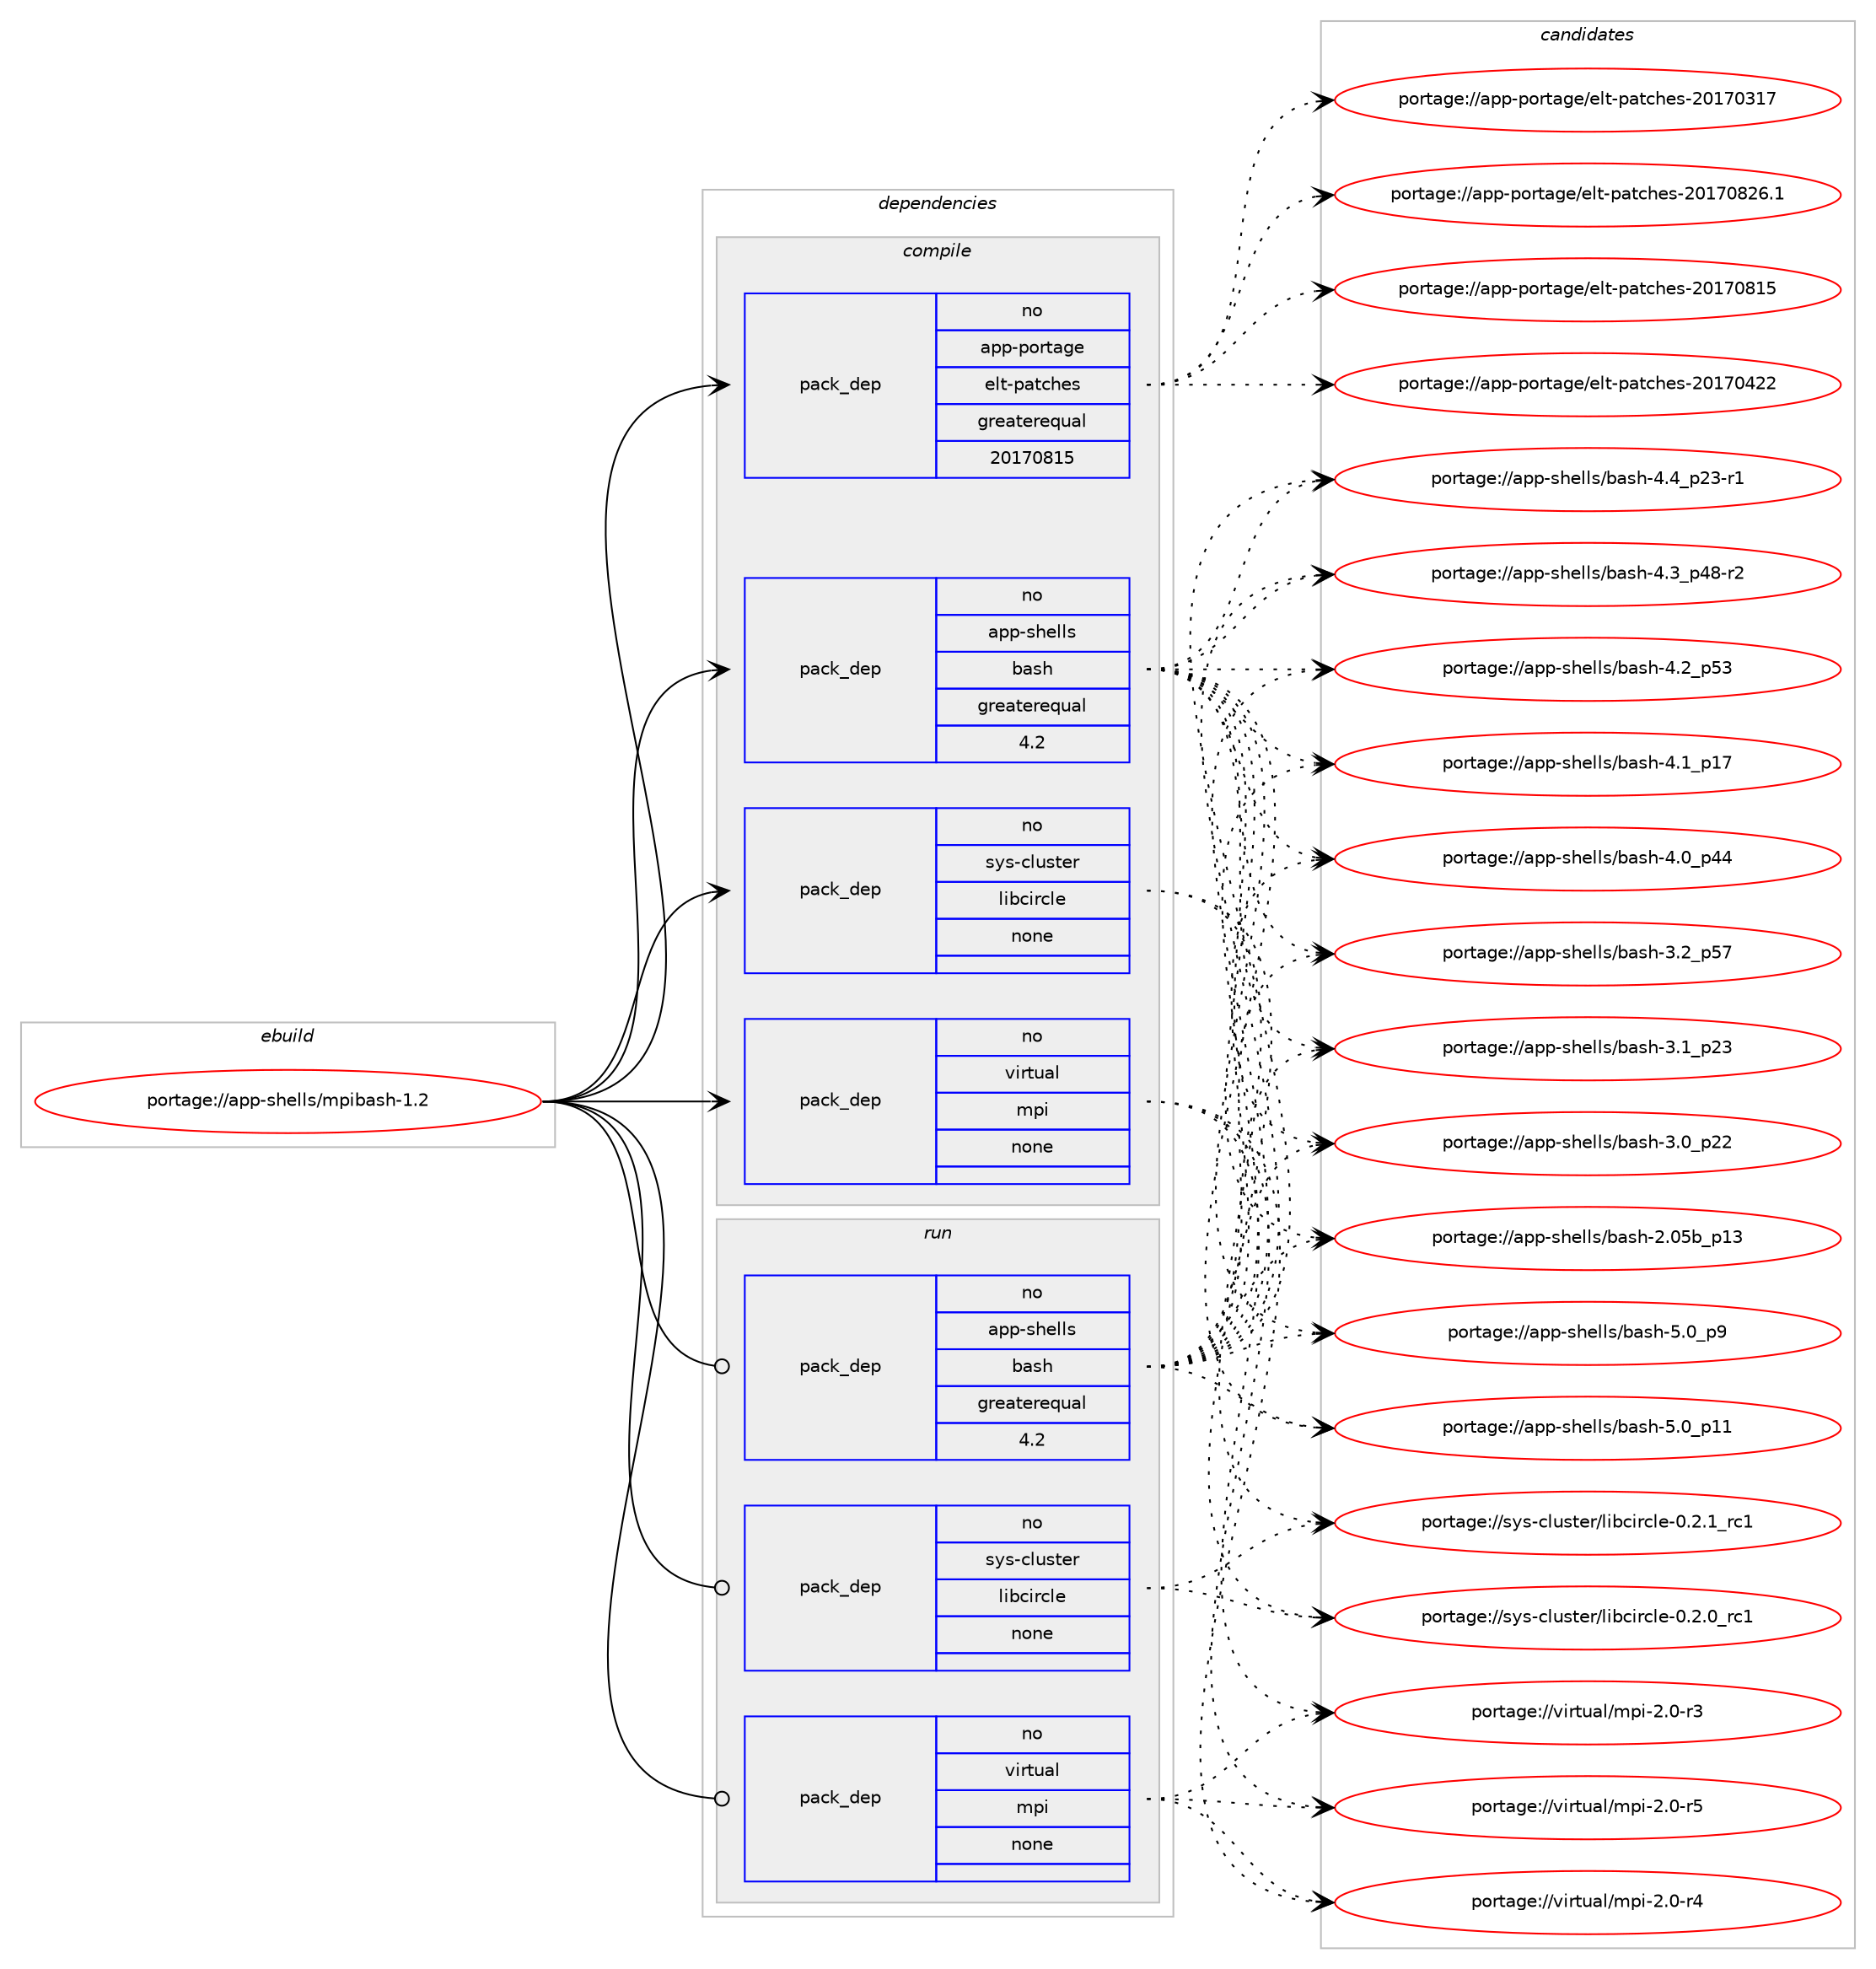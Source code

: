 digraph prolog {

# *************
# Graph options
# *************

newrank=true;
concentrate=true;
compound=true;
graph [rankdir=LR,fontname=Helvetica,fontsize=10,ranksep=1.5];#, ranksep=2.5, nodesep=0.2];
edge  [arrowhead=vee];
node  [fontname=Helvetica,fontsize=10];

# **********
# The ebuild
# **********

subgraph cluster_leftcol {
color=gray;
label=<<i>ebuild</i>>;
id [label="portage://app-shells/mpibash-1.2", color=red, width=4, href="../app-shells/mpibash-1.2.svg"];
}

# ****************
# The dependencies
# ****************

subgraph cluster_midcol {
color=gray;
label=<<i>dependencies</i>>;
subgraph cluster_compile {
fillcolor="#eeeeee";
style=filled;
label=<<i>compile</i>>;
subgraph pack451518 {
dependency600309 [label=<<TABLE BORDER="0" CELLBORDER="1" CELLSPACING="0" CELLPADDING="4" WIDTH="220"><TR><TD ROWSPAN="6" CELLPADDING="30">pack_dep</TD></TR><TR><TD WIDTH="110">no</TD></TR><TR><TD>app-portage</TD></TR><TR><TD>elt-patches</TD></TR><TR><TD>greaterequal</TD></TR><TR><TD>20170815</TD></TR></TABLE>>, shape=none, color=blue];
}
id:e -> dependency600309:w [weight=20,style="solid",arrowhead="vee"];
subgraph pack451519 {
dependency600310 [label=<<TABLE BORDER="0" CELLBORDER="1" CELLSPACING="0" CELLPADDING="4" WIDTH="220"><TR><TD ROWSPAN="6" CELLPADDING="30">pack_dep</TD></TR><TR><TD WIDTH="110">no</TD></TR><TR><TD>app-shells</TD></TR><TR><TD>bash</TD></TR><TR><TD>greaterequal</TD></TR><TR><TD>4.2</TD></TR></TABLE>>, shape=none, color=blue];
}
id:e -> dependency600310:w [weight=20,style="solid",arrowhead="vee"];
subgraph pack451520 {
dependency600311 [label=<<TABLE BORDER="0" CELLBORDER="1" CELLSPACING="0" CELLPADDING="4" WIDTH="220"><TR><TD ROWSPAN="6" CELLPADDING="30">pack_dep</TD></TR><TR><TD WIDTH="110">no</TD></TR><TR><TD>sys-cluster</TD></TR><TR><TD>libcircle</TD></TR><TR><TD>none</TD></TR><TR><TD></TD></TR></TABLE>>, shape=none, color=blue];
}
id:e -> dependency600311:w [weight=20,style="solid",arrowhead="vee"];
subgraph pack451521 {
dependency600312 [label=<<TABLE BORDER="0" CELLBORDER="1" CELLSPACING="0" CELLPADDING="4" WIDTH="220"><TR><TD ROWSPAN="6" CELLPADDING="30">pack_dep</TD></TR><TR><TD WIDTH="110">no</TD></TR><TR><TD>virtual</TD></TR><TR><TD>mpi</TD></TR><TR><TD>none</TD></TR><TR><TD></TD></TR></TABLE>>, shape=none, color=blue];
}
id:e -> dependency600312:w [weight=20,style="solid",arrowhead="vee"];
}
subgraph cluster_compileandrun {
fillcolor="#eeeeee";
style=filled;
label=<<i>compile and run</i>>;
}
subgraph cluster_run {
fillcolor="#eeeeee";
style=filled;
label=<<i>run</i>>;
subgraph pack451522 {
dependency600313 [label=<<TABLE BORDER="0" CELLBORDER="1" CELLSPACING="0" CELLPADDING="4" WIDTH="220"><TR><TD ROWSPAN="6" CELLPADDING="30">pack_dep</TD></TR><TR><TD WIDTH="110">no</TD></TR><TR><TD>app-shells</TD></TR><TR><TD>bash</TD></TR><TR><TD>greaterequal</TD></TR><TR><TD>4.2</TD></TR></TABLE>>, shape=none, color=blue];
}
id:e -> dependency600313:w [weight=20,style="solid",arrowhead="odot"];
subgraph pack451523 {
dependency600314 [label=<<TABLE BORDER="0" CELLBORDER="1" CELLSPACING="0" CELLPADDING="4" WIDTH="220"><TR><TD ROWSPAN="6" CELLPADDING="30">pack_dep</TD></TR><TR><TD WIDTH="110">no</TD></TR><TR><TD>sys-cluster</TD></TR><TR><TD>libcircle</TD></TR><TR><TD>none</TD></TR><TR><TD></TD></TR></TABLE>>, shape=none, color=blue];
}
id:e -> dependency600314:w [weight=20,style="solid",arrowhead="odot"];
subgraph pack451524 {
dependency600315 [label=<<TABLE BORDER="0" CELLBORDER="1" CELLSPACING="0" CELLPADDING="4" WIDTH="220"><TR><TD ROWSPAN="6" CELLPADDING="30">pack_dep</TD></TR><TR><TD WIDTH="110">no</TD></TR><TR><TD>virtual</TD></TR><TR><TD>mpi</TD></TR><TR><TD>none</TD></TR><TR><TD></TD></TR></TABLE>>, shape=none, color=blue];
}
id:e -> dependency600315:w [weight=20,style="solid",arrowhead="odot"];
}
}

# **************
# The candidates
# **************

subgraph cluster_choices {
rank=same;
color=gray;
label=<<i>candidates</i>>;

subgraph choice451518 {
color=black;
nodesep=1;
choice971121124511211111411697103101471011081164511297116991041011154550484955485650544649 [label="portage://app-portage/elt-patches-20170826.1", color=red, width=4,href="../app-portage/elt-patches-20170826.1.svg"];
choice97112112451121111141169710310147101108116451129711699104101115455048495548564953 [label="portage://app-portage/elt-patches-20170815", color=red, width=4,href="../app-portage/elt-patches-20170815.svg"];
choice97112112451121111141169710310147101108116451129711699104101115455048495548525050 [label="portage://app-portage/elt-patches-20170422", color=red, width=4,href="../app-portage/elt-patches-20170422.svg"];
choice97112112451121111141169710310147101108116451129711699104101115455048495548514955 [label="portage://app-portage/elt-patches-20170317", color=red, width=4,href="../app-portage/elt-patches-20170317.svg"];
dependency600309:e -> choice971121124511211111411697103101471011081164511297116991041011154550484955485650544649:w [style=dotted,weight="100"];
dependency600309:e -> choice97112112451121111141169710310147101108116451129711699104101115455048495548564953:w [style=dotted,weight="100"];
dependency600309:e -> choice97112112451121111141169710310147101108116451129711699104101115455048495548525050:w [style=dotted,weight="100"];
dependency600309:e -> choice97112112451121111141169710310147101108116451129711699104101115455048495548514955:w [style=dotted,weight="100"];
}
subgraph choice451519 {
color=black;
nodesep=1;
choice9711211245115104101108108115479897115104455346489511257 [label="portage://app-shells/bash-5.0_p9", color=red, width=4,href="../app-shells/bash-5.0_p9.svg"];
choice971121124511510410110810811547989711510445534648951124949 [label="portage://app-shells/bash-5.0_p11", color=red, width=4,href="../app-shells/bash-5.0_p11.svg"];
choice9711211245115104101108108115479897115104455246529511250514511449 [label="portage://app-shells/bash-4.4_p23-r1", color=red, width=4,href="../app-shells/bash-4.4_p23-r1.svg"];
choice9711211245115104101108108115479897115104455246519511252564511450 [label="portage://app-shells/bash-4.3_p48-r2", color=red, width=4,href="../app-shells/bash-4.3_p48-r2.svg"];
choice971121124511510410110810811547989711510445524650951125351 [label="portage://app-shells/bash-4.2_p53", color=red, width=4,href="../app-shells/bash-4.2_p53.svg"];
choice971121124511510410110810811547989711510445524649951124955 [label="portage://app-shells/bash-4.1_p17", color=red, width=4,href="../app-shells/bash-4.1_p17.svg"];
choice971121124511510410110810811547989711510445524648951125252 [label="portage://app-shells/bash-4.0_p44", color=red, width=4,href="../app-shells/bash-4.0_p44.svg"];
choice971121124511510410110810811547989711510445514650951125355 [label="portage://app-shells/bash-3.2_p57", color=red, width=4,href="../app-shells/bash-3.2_p57.svg"];
choice971121124511510410110810811547989711510445514649951125051 [label="portage://app-shells/bash-3.1_p23", color=red, width=4,href="../app-shells/bash-3.1_p23.svg"];
choice971121124511510410110810811547989711510445514648951125050 [label="portage://app-shells/bash-3.0_p22", color=red, width=4,href="../app-shells/bash-3.0_p22.svg"];
choice9711211245115104101108108115479897115104455046485398951124951 [label="portage://app-shells/bash-2.05b_p13", color=red, width=4,href="../app-shells/bash-2.05b_p13.svg"];
dependency600310:e -> choice9711211245115104101108108115479897115104455346489511257:w [style=dotted,weight="100"];
dependency600310:e -> choice971121124511510410110810811547989711510445534648951124949:w [style=dotted,weight="100"];
dependency600310:e -> choice9711211245115104101108108115479897115104455246529511250514511449:w [style=dotted,weight="100"];
dependency600310:e -> choice9711211245115104101108108115479897115104455246519511252564511450:w [style=dotted,weight="100"];
dependency600310:e -> choice971121124511510410110810811547989711510445524650951125351:w [style=dotted,weight="100"];
dependency600310:e -> choice971121124511510410110810811547989711510445524649951124955:w [style=dotted,weight="100"];
dependency600310:e -> choice971121124511510410110810811547989711510445524648951125252:w [style=dotted,weight="100"];
dependency600310:e -> choice971121124511510410110810811547989711510445514650951125355:w [style=dotted,weight="100"];
dependency600310:e -> choice971121124511510410110810811547989711510445514649951125051:w [style=dotted,weight="100"];
dependency600310:e -> choice971121124511510410110810811547989711510445514648951125050:w [style=dotted,weight="100"];
dependency600310:e -> choice9711211245115104101108108115479897115104455046485398951124951:w [style=dotted,weight="100"];
}
subgraph choice451520 {
color=black;
nodesep=1;
choice115121115459910811711511610111447108105989910511499108101454846504649951149949 [label="portage://sys-cluster/libcircle-0.2.1_rc1", color=red, width=4,href="../sys-cluster/libcircle-0.2.1_rc1.svg"];
choice115121115459910811711511610111447108105989910511499108101454846504648951149949 [label="portage://sys-cluster/libcircle-0.2.0_rc1", color=red, width=4,href="../sys-cluster/libcircle-0.2.0_rc1.svg"];
dependency600311:e -> choice115121115459910811711511610111447108105989910511499108101454846504649951149949:w [style=dotted,weight="100"];
dependency600311:e -> choice115121115459910811711511610111447108105989910511499108101454846504648951149949:w [style=dotted,weight="100"];
}
subgraph choice451521 {
color=black;
nodesep=1;
choice1181051141161179710847109112105455046484511453 [label="portage://virtual/mpi-2.0-r5", color=red, width=4,href="../virtual/mpi-2.0-r5.svg"];
choice1181051141161179710847109112105455046484511452 [label="portage://virtual/mpi-2.0-r4", color=red, width=4,href="../virtual/mpi-2.0-r4.svg"];
choice1181051141161179710847109112105455046484511451 [label="portage://virtual/mpi-2.0-r3", color=red, width=4,href="../virtual/mpi-2.0-r3.svg"];
dependency600312:e -> choice1181051141161179710847109112105455046484511453:w [style=dotted,weight="100"];
dependency600312:e -> choice1181051141161179710847109112105455046484511452:w [style=dotted,weight="100"];
dependency600312:e -> choice1181051141161179710847109112105455046484511451:w [style=dotted,weight="100"];
}
subgraph choice451522 {
color=black;
nodesep=1;
choice9711211245115104101108108115479897115104455346489511257 [label="portage://app-shells/bash-5.0_p9", color=red, width=4,href="../app-shells/bash-5.0_p9.svg"];
choice971121124511510410110810811547989711510445534648951124949 [label="portage://app-shells/bash-5.0_p11", color=red, width=4,href="../app-shells/bash-5.0_p11.svg"];
choice9711211245115104101108108115479897115104455246529511250514511449 [label="portage://app-shells/bash-4.4_p23-r1", color=red, width=4,href="../app-shells/bash-4.4_p23-r1.svg"];
choice9711211245115104101108108115479897115104455246519511252564511450 [label="portage://app-shells/bash-4.3_p48-r2", color=red, width=4,href="../app-shells/bash-4.3_p48-r2.svg"];
choice971121124511510410110810811547989711510445524650951125351 [label="portage://app-shells/bash-4.2_p53", color=red, width=4,href="../app-shells/bash-4.2_p53.svg"];
choice971121124511510410110810811547989711510445524649951124955 [label="portage://app-shells/bash-4.1_p17", color=red, width=4,href="../app-shells/bash-4.1_p17.svg"];
choice971121124511510410110810811547989711510445524648951125252 [label="portage://app-shells/bash-4.0_p44", color=red, width=4,href="../app-shells/bash-4.0_p44.svg"];
choice971121124511510410110810811547989711510445514650951125355 [label="portage://app-shells/bash-3.2_p57", color=red, width=4,href="../app-shells/bash-3.2_p57.svg"];
choice971121124511510410110810811547989711510445514649951125051 [label="portage://app-shells/bash-3.1_p23", color=red, width=4,href="../app-shells/bash-3.1_p23.svg"];
choice971121124511510410110810811547989711510445514648951125050 [label="portage://app-shells/bash-3.0_p22", color=red, width=4,href="../app-shells/bash-3.0_p22.svg"];
choice9711211245115104101108108115479897115104455046485398951124951 [label="portage://app-shells/bash-2.05b_p13", color=red, width=4,href="../app-shells/bash-2.05b_p13.svg"];
dependency600313:e -> choice9711211245115104101108108115479897115104455346489511257:w [style=dotted,weight="100"];
dependency600313:e -> choice971121124511510410110810811547989711510445534648951124949:w [style=dotted,weight="100"];
dependency600313:e -> choice9711211245115104101108108115479897115104455246529511250514511449:w [style=dotted,weight="100"];
dependency600313:e -> choice9711211245115104101108108115479897115104455246519511252564511450:w [style=dotted,weight="100"];
dependency600313:e -> choice971121124511510410110810811547989711510445524650951125351:w [style=dotted,weight="100"];
dependency600313:e -> choice971121124511510410110810811547989711510445524649951124955:w [style=dotted,weight="100"];
dependency600313:e -> choice971121124511510410110810811547989711510445524648951125252:w [style=dotted,weight="100"];
dependency600313:e -> choice971121124511510410110810811547989711510445514650951125355:w [style=dotted,weight="100"];
dependency600313:e -> choice971121124511510410110810811547989711510445514649951125051:w [style=dotted,weight="100"];
dependency600313:e -> choice971121124511510410110810811547989711510445514648951125050:w [style=dotted,weight="100"];
dependency600313:e -> choice9711211245115104101108108115479897115104455046485398951124951:w [style=dotted,weight="100"];
}
subgraph choice451523 {
color=black;
nodesep=1;
choice115121115459910811711511610111447108105989910511499108101454846504649951149949 [label="portage://sys-cluster/libcircle-0.2.1_rc1", color=red, width=4,href="../sys-cluster/libcircle-0.2.1_rc1.svg"];
choice115121115459910811711511610111447108105989910511499108101454846504648951149949 [label="portage://sys-cluster/libcircle-0.2.0_rc1", color=red, width=4,href="../sys-cluster/libcircle-0.2.0_rc1.svg"];
dependency600314:e -> choice115121115459910811711511610111447108105989910511499108101454846504649951149949:w [style=dotted,weight="100"];
dependency600314:e -> choice115121115459910811711511610111447108105989910511499108101454846504648951149949:w [style=dotted,weight="100"];
}
subgraph choice451524 {
color=black;
nodesep=1;
choice1181051141161179710847109112105455046484511453 [label="portage://virtual/mpi-2.0-r5", color=red, width=4,href="../virtual/mpi-2.0-r5.svg"];
choice1181051141161179710847109112105455046484511452 [label="portage://virtual/mpi-2.0-r4", color=red, width=4,href="../virtual/mpi-2.0-r4.svg"];
choice1181051141161179710847109112105455046484511451 [label="portage://virtual/mpi-2.0-r3", color=red, width=4,href="../virtual/mpi-2.0-r3.svg"];
dependency600315:e -> choice1181051141161179710847109112105455046484511453:w [style=dotted,weight="100"];
dependency600315:e -> choice1181051141161179710847109112105455046484511452:w [style=dotted,weight="100"];
dependency600315:e -> choice1181051141161179710847109112105455046484511451:w [style=dotted,weight="100"];
}
}

}
